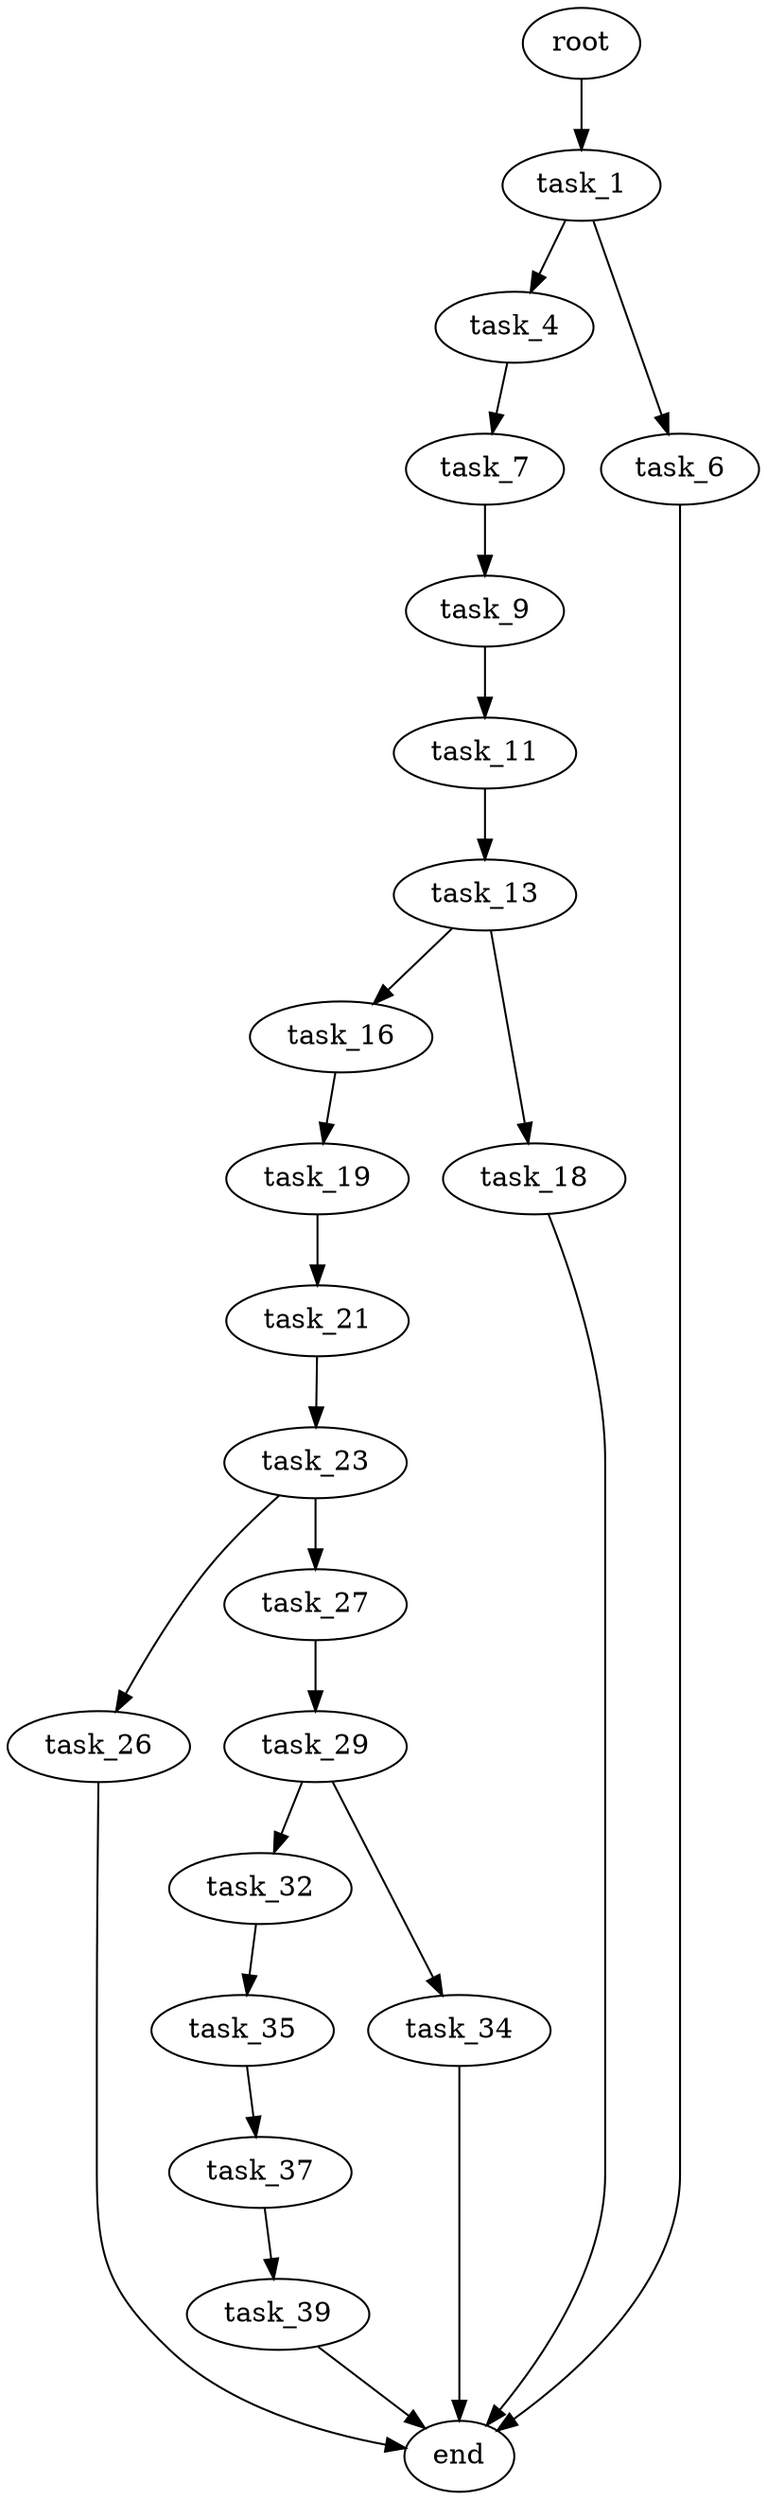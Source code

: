 digraph G {
  root [size="0.000000"];
  task_1 [size="549755813888.000000"];
  task_4 [size="7516734979.000000"];
  task_6 [size="49759073754.000000"];
  task_7 [size="598839503097.000000"];
  task_9 [size="29769598727.000000"];
  task_11 [size="29598736868.000000"];
  task_13 [size="28991029248.000000"];
  task_16 [size="8033284002.000000"];
  task_18 [size="308434401615.000000"];
  task_19 [size="396363371228.000000"];
  task_21 [size="16710481078.000000"];
  task_23 [size="7437954755.000000"];
  task_26 [size="134217728000.000000"];
  task_27 [size="1678209459.000000"];
  task_29 [size="1073741824000.000000"];
  task_32 [size="28991029248.000000"];
  task_34 [size="782757789696.000000"];
  task_35 [size="1073741824000.000000"];
  task_37 [size="528587026362.000000"];
  task_39 [size="3442640240.000000"];
  end [size="0.000000"];

  root -> task_1 [size="1.000000"];
  task_1 -> task_4 [size="536870912.000000"];
  task_1 -> task_6 [size="536870912.000000"];
  task_4 -> task_7 [size="209715200.000000"];
  task_6 -> end [size="1.000000"];
  task_7 -> task_9 [size="838860800.000000"];
  task_9 -> task_11 [size="75497472.000000"];
  task_11 -> task_13 [size="33554432.000000"];
  task_13 -> task_16 [size="75497472.000000"];
  task_13 -> task_18 [size="75497472.000000"];
  task_16 -> task_19 [size="301989888.000000"];
  task_18 -> end [size="1.000000"];
  task_19 -> task_21 [size="301989888.000000"];
  task_21 -> task_23 [size="411041792.000000"];
  task_23 -> task_26 [size="536870912.000000"];
  task_23 -> task_27 [size="536870912.000000"];
  task_26 -> end [size="1.000000"];
  task_27 -> task_29 [size="33554432.000000"];
  task_29 -> task_32 [size="838860800.000000"];
  task_29 -> task_34 [size="838860800.000000"];
  task_32 -> task_35 [size="75497472.000000"];
  task_34 -> end [size="1.000000"];
  task_35 -> task_37 [size="838860800.000000"];
  task_37 -> task_39 [size="411041792.000000"];
  task_39 -> end [size="1.000000"];
}
